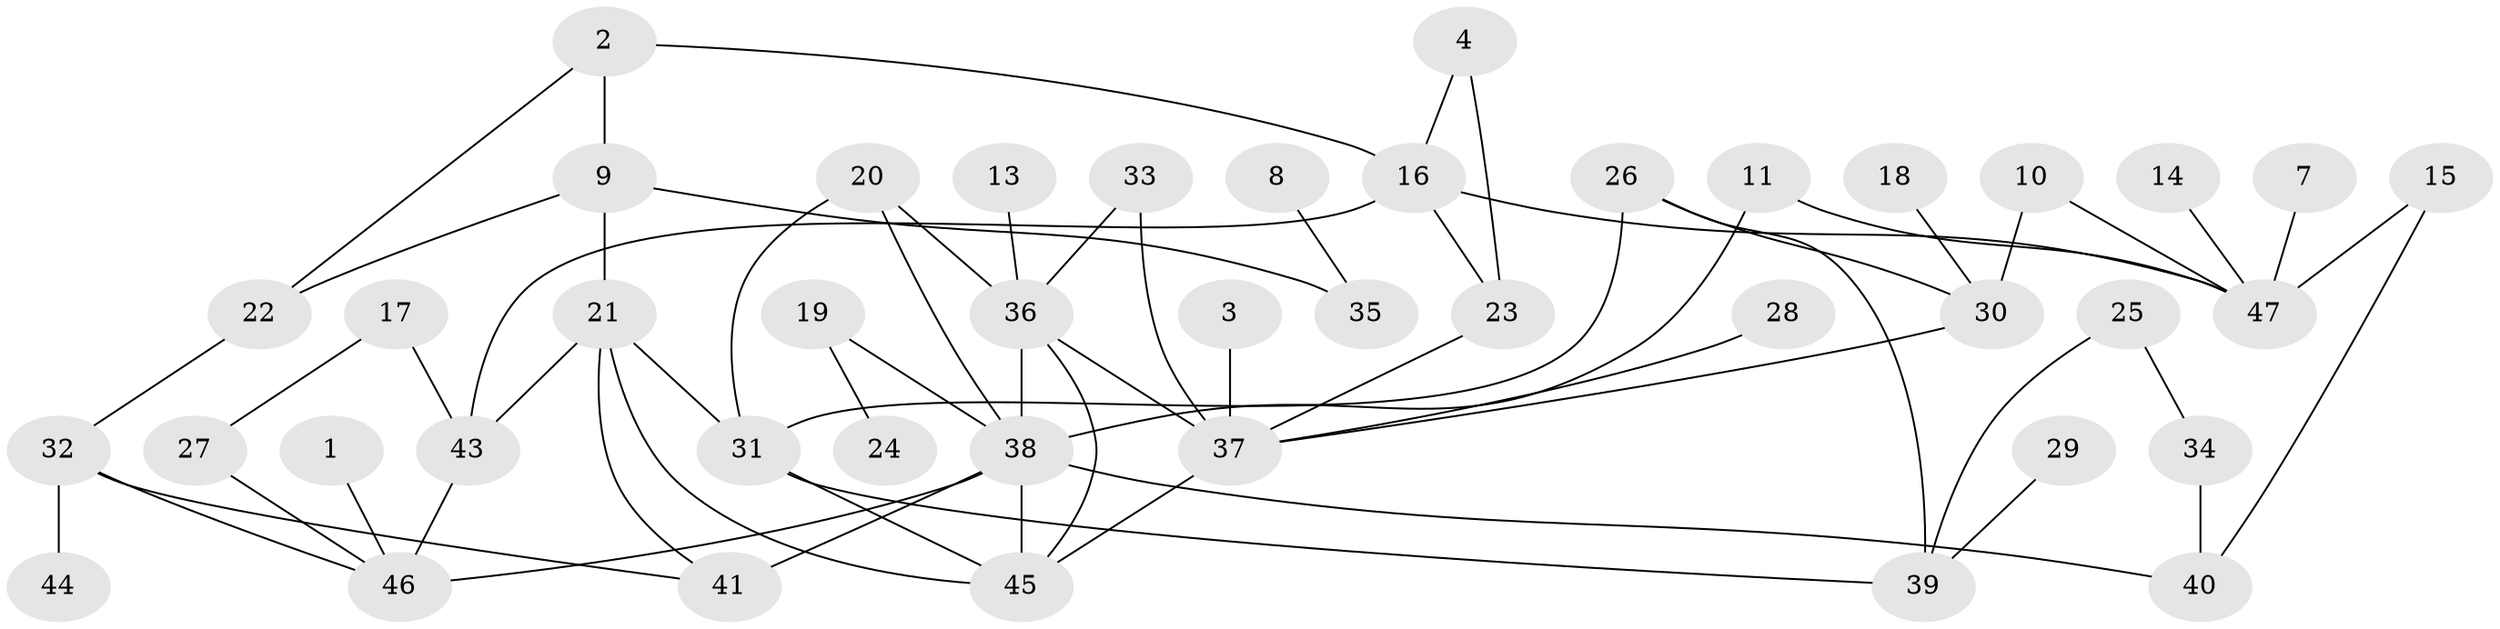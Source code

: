 // original degree distribution, {1: 0.24468085106382978, 4: 0.11702127659574468, 3: 0.22340425531914893, 2: 0.26595744680851063, 5: 0.0851063829787234, 8: 0.010638297872340425, 0: 0.0425531914893617, 6: 0.010638297872340425}
// Generated by graph-tools (version 1.1) at 2025/00/03/09/25 03:00:41]
// undirected, 43 vertices, 63 edges
graph export_dot {
graph [start="1"]
  node [color=gray90,style=filled];
  1;
  2;
  3;
  4;
  7;
  8;
  9;
  10;
  11;
  13;
  14;
  15;
  16;
  17;
  18;
  19;
  20;
  21;
  22;
  23;
  24;
  25;
  26;
  27;
  28;
  29;
  30;
  31;
  32;
  33;
  34;
  35;
  36;
  37;
  38;
  39;
  40;
  41;
  43;
  44;
  45;
  46;
  47;
  1 -- 46 [weight=1.0];
  2 -- 9 [weight=1.0];
  2 -- 16 [weight=1.0];
  2 -- 22 [weight=1.0];
  3 -- 37 [weight=1.0];
  4 -- 16 [weight=1.0];
  4 -- 23 [weight=1.0];
  7 -- 47 [weight=1.0];
  8 -- 35 [weight=1.0];
  9 -- 21 [weight=1.0];
  9 -- 22 [weight=1.0];
  9 -- 35 [weight=1.0];
  10 -- 30 [weight=1.0];
  10 -- 47 [weight=1.0];
  11 -- 38 [weight=1.0];
  11 -- 47 [weight=1.0];
  13 -- 36 [weight=1.0];
  14 -- 47 [weight=1.0];
  15 -- 40 [weight=1.0];
  15 -- 47 [weight=2.0];
  16 -- 23 [weight=1.0];
  16 -- 43 [weight=1.0];
  16 -- 47 [weight=2.0];
  17 -- 27 [weight=1.0];
  17 -- 43 [weight=1.0];
  18 -- 30 [weight=1.0];
  19 -- 24 [weight=1.0];
  19 -- 38 [weight=2.0];
  20 -- 31 [weight=1.0];
  20 -- 36 [weight=1.0];
  20 -- 38 [weight=1.0];
  21 -- 31 [weight=1.0];
  21 -- 41 [weight=1.0];
  21 -- 43 [weight=1.0];
  21 -- 45 [weight=1.0];
  22 -- 32 [weight=1.0];
  23 -- 37 [weight=1.0];
  25 -- 34 [weight=1.0];
  25 -- 39 [weight=1.0];
  26 -- 30 [weight=1.0];
  26 -- 31 [weight=1.0];
  26 -- 39 [weight=1.0];
  27 -- 46 [weight=1.0];
  28 -- 37 [weight=1.0];
  29 -- 39 [weight=1.0];
  30 -- 37 [weight=1.0];
  31 -- 39 [weight=1.0];
  31 -- 45 [weight=1.0];
  32 -- 41 [weight=1.0];
  32 -- 44 [weight=1.0];
  32 -- 46 [weight=1.0];
  33 -- 36 [weight=1.0];
  33 -- 37 [weight=1.0];
  34 -- 40 [weight=1.0];
  36 -- 37 [weight=1.0];
  36 -- 38 [weight=2.0];
  36 -- 45 [weight=1.0];
  37 -- 45 [weight=1.0];
  38 -- 40 [weight=1.0];
  38 -- 41 [weight=2.0];
  38 -- 45 [weight=1.0];
  38 -- 46 [weight=1.0];
  43 -- 46 [weight=2.0];
}
